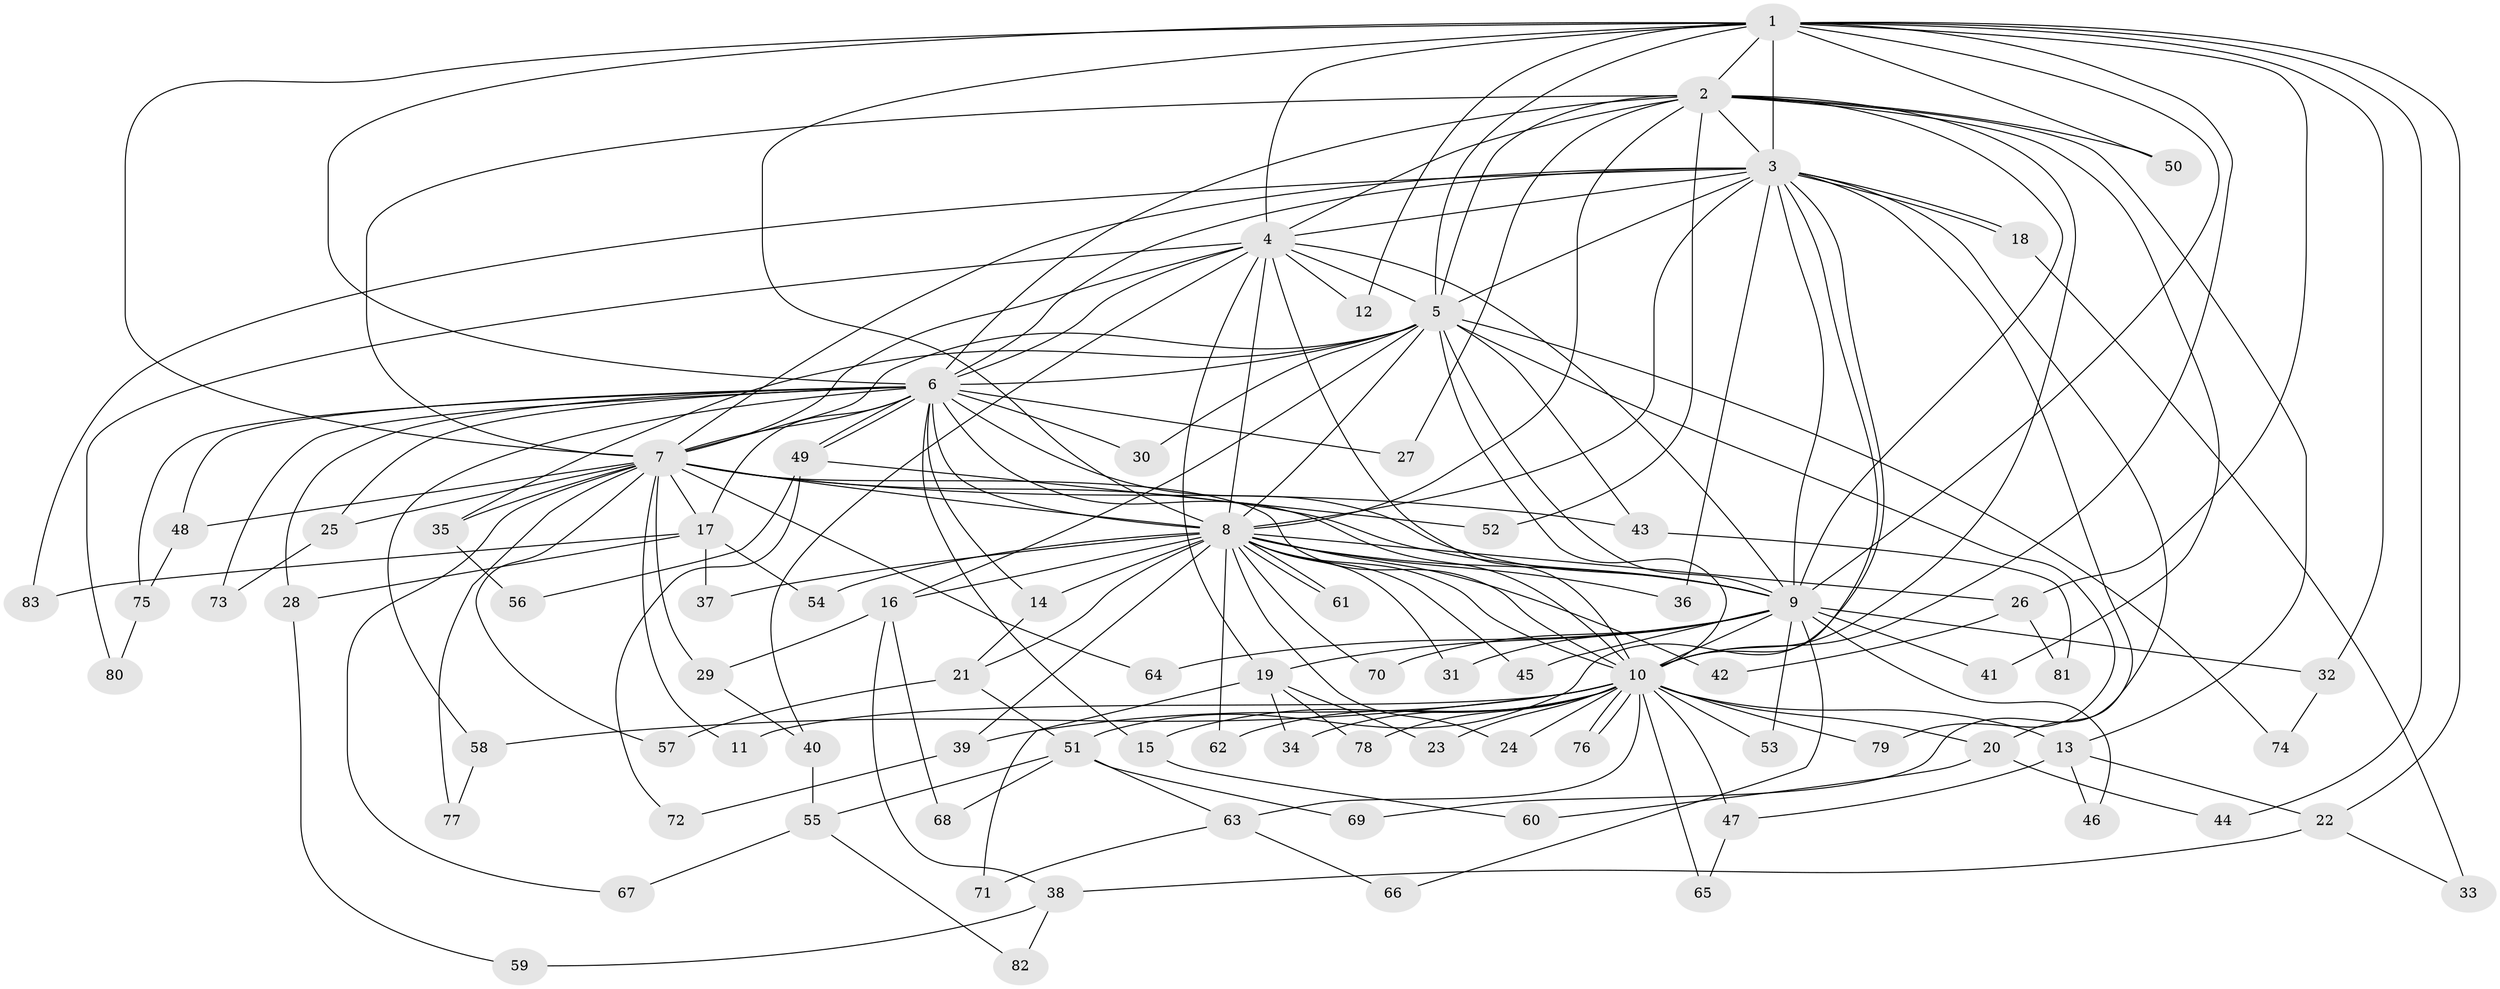 // coarse degree distribution, {13: 0.023809523809523808, 16: 0.023809523809523808, 3: 0.23809523809523808, 4: 0.16666666666666666, 2: 0.23809523809523808, 11: 0.047619047619047616, 12: 0.023809523809523808, 5: 0.07142857142857142, 21: 0.023809523809523808, 19: 0.023809523809523808, 6: 0.047619047619047616, 18: 0.023809523809523808, 1: 0.047619047619047616}
// Generated by graph-tools (version 1.1) at 2025/36/03/04/25 23:36:36]
// undirected, 83 vertices, 191 edges
graph export_dot {
  node [color=gray90,style=filled];
  1;
  2;
  3;
  4;
  5;
  6;
  7;
  8;
  9;
  10;
  11;
  12;
  13;
  14;
  15;
  16;
  17;
  18;
  19;
  20;
  21;
  22;
  23;
  24;
  25;
  26;
  27;
  28;
  29;
  30;
  31;
  32;
  33;
  34;
  35;
  36;
  37;
  38;
  39;
  40;
  41;
  42;
  43;
  44;
  45;
  46;
  47;
  48;
  49;
  50;
  51;
  52;
  53;
  54;
  55;
  56;
  57;
  58;
  59;
  60;
  61;
  62;
  63;
  64;
  65;
  66;
  67;
  68;
  69;
  70;
  71;
  72;
  73;
  74;
  75;
  76;
  77;
  78;
  79;
  80;
  81;
  82;
  83;
  1 -- 2;
  1 -- 3;
  1 -- 4;
  1 -- 5;
  1 -- 6;
  1 -- 7;
  1 -- 8;
  1 -- 9;
  1 -- 10;
  1 -- 12;
  1 -- 22;
  1 -- 26;
  1 -- 32;
  1 -- 44;
  1 -- 50;
  2 -- 3;
  2 -- 4;
  2 -- 5;
  2 -- 6;
  2 -- 7;
  2 -- 8;
  2 -- 9;
  2 -- 10;
  2 -- 13;
  2 -- 27;
  2 -- 41;
  2 -- 50;
  2 -- 52;
  3 -- 4;
  3 -- 5;
  3 -- 6;
  3 -- 7;
  3 -- 8;
  3 -- 9;
  3 -- 10;
  3 -- 18;
  3 -- 18;
  3 -- 20;
  3 -- 36;
  3 -- 51;
  3 -- 69;
  3 -- 83;
  4 -- 5;
  4 -- 6;
  4 -- 7;
  4 -- 8;
  4 -- 9;
  4 -- 10;
  4 -- 12;
  4 -- 19;
  4 -- 40;
  4 -- 80;
  5 -- 6;
  5 -- 7;
  5 -- 8;
  5 -- 9;
  5 -- 10;
  5 -- 16;
  5 -- 30;
  5 -- 35;
  5 -- 43;
  5 -- 74;
  5 -- 79;
  6 -- 7;
  6 -- 8;
  6 -- 9;
  6 -- 10;
  6 -- 14;
  6 -- 15;
  6 -- 17;
  6 -- 25;
  6 -- 27;
  6 -- 28;
  6 -- 30;
  6 -- 48;
  6 -- 49;
  6 -- 49;
  6 -- 58;
  6 -- 73;
  6 -- 75;
  7 -- 8;
  7 -- 9;
  7 -- 10;
  7 -- 11;
  7 -- 17;
  7 -- 25;
  7 -- 29;
  7 -- 35;
  7 -- 43;
  7 -- 48;
  7 -- 57;
  7 -- 64;
  7 -- 67;
  7 -- 77;
  8 -- 9;
  8 -- 10;
  8 -- 14;
  8 -- 16;
  8 -- 21;
  8 -- 24;
  8 -- 26;
  8 -- 31;
  8 -- 36;
  8 -- 37;
  8 -- 39;
  8 -- 42;
  8 -- 45;
  8 -- 54;
  8 -- 61;
  8 -- 61;
  8 -- 62;
  8 -- 70;
  9 -- 10;
  9 -- 19;
  9 -- 31;
  9 -- 32;
  9 -- 41;
  9 -- 45;
  9 -- 46;
  9 -- 53;
  9 -- 64;
  9 -- 66;
  9 -- 70;
  10 -- 11;
  10 -- 13;
  10 -- 15;
  10 -- 20;
  10 -- 23;
  10 -- 24;
  10 -- 34;
  10 -- 39;
  10 -- 47;
  10 -- 53;
  10 -- 58;
  10 -- 62;
  10 -- 63;
  10 -- 65;
  10 -- 76;
  10 -- 76;
  10 -- 78;
  10 -- 79;
  13 -- 22;
  13 -- 46;
  13 -- 47;
  14 -- 21;
  15 -- 60;
  16 -- 29;
  16 -- 38;
  16 -- 68;
  17 -- 28;
  17 -- 37;
  17 -- 54;
  17 -- 83;
  18 -- 33;
  19 -- 23;
  19 -- 34;
  19 -- 71;
  19 -- 78;
  20 -- 44;
  20 -- 60;
  21 -- 51;
  21 -- 57;
  22 -- 33;
  22 -- 38;
  25 -- 73;
  26 -- 42;
  26 -- 81;
  28 -- 59;
  29 -- 40;
  32 -- 74;
  35 -- 56;
  38 -- 59;
  38 -- 82;
  39 -- 72;
  40 -- 55;
  43 -- 81;
  47 -- 65;
  48 -- 75;
  49 -- 52;
  49 -- 56;
  49 -- 72;
  51 -- 55;
  51 -- 63;
  51 -- 68;
  51 -- 69;
  55 -- 67;
  55 -- 82;
  58 -- 77;
  63 -- 66;
  63 -- 71;
  75 -- 80;
}
